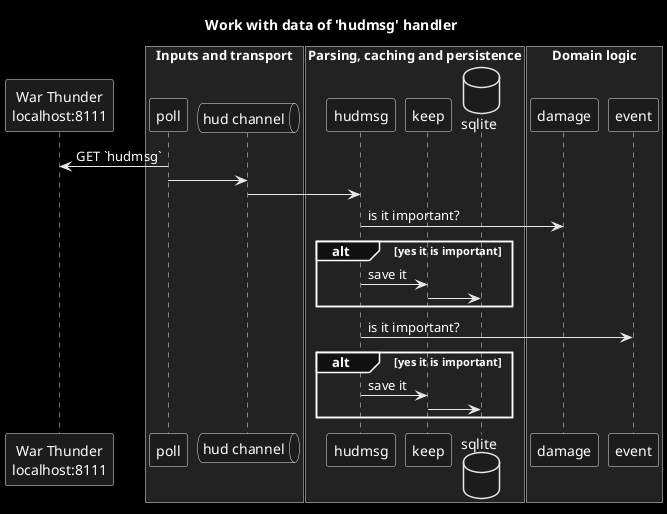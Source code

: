 @startuml
' This UML source uses PlantUML format.
' https://plantuml.com/sequence-diagram for syntax details.

' Optional styles
skinparam SequenceMessageAlign direction
skinparam shadowing false
skinparam monochrome reverse

participant "War Thunder\nlocalhost:8111" as wt
box "Inputs and transport"
participant poll
queue "hud channel" as hudc
endbox

box "Parsing, caching and persistence"
participant hudmsg
participant keep
database sqlite
endbox

box "Domain logic"
participant damage
participant event
endbox

title "Work with data of 'hudmsg' handler"

poll->wt: GET `hudmsg`
poll->hudc
hudc->hudmsg
hudmsg->damage: is it important?
alt yes it is important
	hudmsg->keep: save it
	keep->sqlite
end
hudmsg->event: is it important?
alt yes it is important
	hudmsg->keep: save it
	keep->sqlite
end

@enduml
